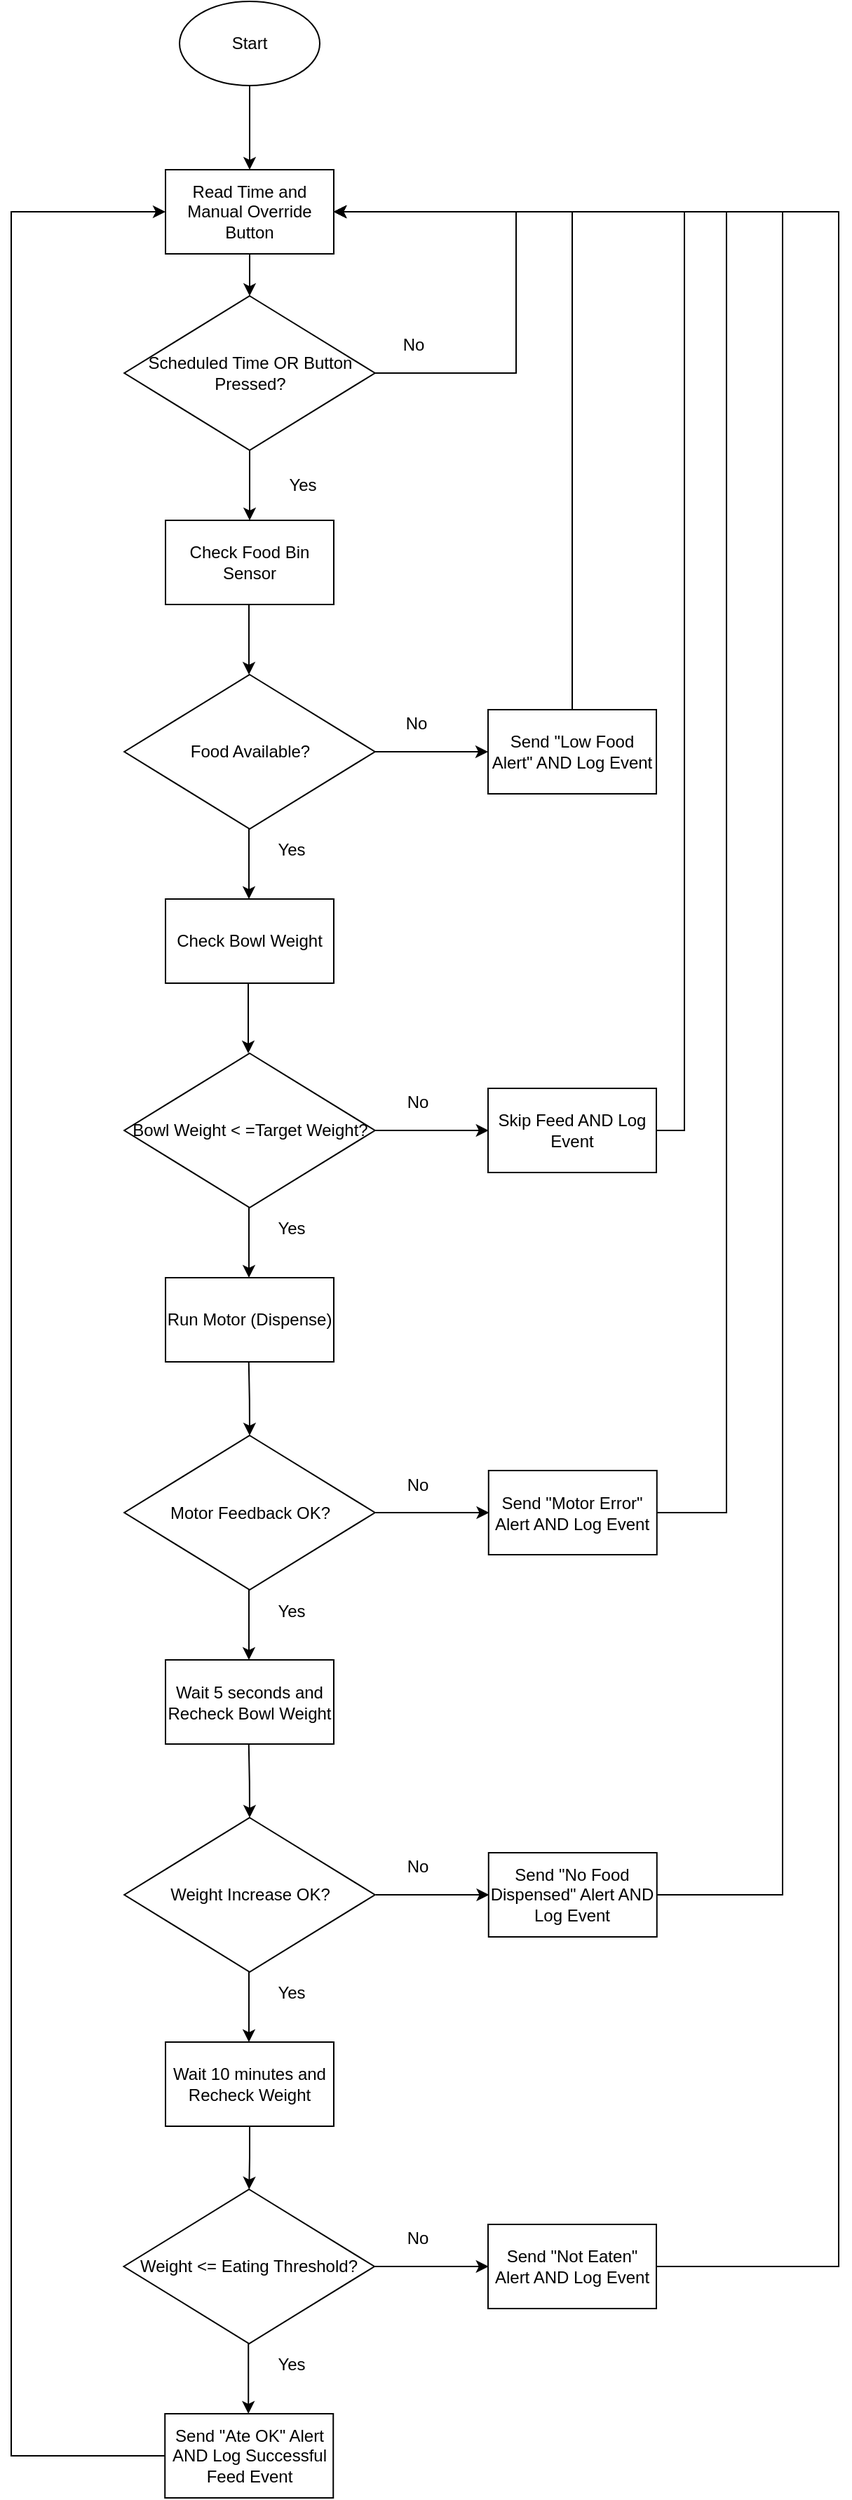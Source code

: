 <mxfile version="28.0.9">
  <diagram name="Page-1" id="12MXKBLP5QR4ohq9W4Va">
    <mxGraphModel dx="1042" dy="527" grid="1" gridSize="10" guides="1" tooltips="1" connect="1" arrows="1" fold="1" page="1" pageScale="1" pageWidth="850" pageHeight="1100" math="0" shadow="0">
      <root>
        <mxCell id="0" />
        <mxCell id="1" parent="0" />
        <mxCell id="i3o8uEPjrx67sbyNPqHy-1" style="edgeStyle=orthogonalEdgeStyle;rounded=0;orthogonalLoop=1;jettySize=auto;html=1;entryX=0.5;entryY=0;entryDx=0;entryDy=0;" edge="1" parent="1" source="i3o8uEPjrx67sbyNPqHy-2" target="i3o8uEPjrx67sbyNPqHy-10">
          <mxGeometry relative="1" as="geometry" />
        </mxCell>
        <mxCell id="i3o8uEPjrx67sbyNPqHy-2" value="Start" style="ellipse;whiteSpace=wrap;html=1;" vertex="1" parent="1">
          <mxGeometry x="440.01" y="170" width="99.99" height="60" as="geometry" />
        </mxCell>
        <mxCell id="i3o8uEPjrx67sbyNPqHy-3" value="Check Food Bin Sensor" style="rounded=0;whiteSpace=wrap;html=1;" vertex="1" parent="1">
          <mxGeometry x="430" y="540" width="120" height="60" as="geometry" />
        </mxCell>
        <mxCell id="i3o8uEPjrx67sbyNPqHy-4" style="edgeStyle=orthogonalEdgeStyle;rounded=0;orthogonalLoop=1;jettySize=auto;html=1;entryX=1;entryY=0.5;entryDx=0;entryDy=0;" edge="1" parent="1" source="i3o8uEPjrx67sbyNPqHy-6" target="i3o8uEPjrx67sbyNPqHy-10">
          <mxGeometry relative="1" as="geometry">
            <Array as="points">
              <mxPoint x="680" y="435" />
              <mxPoint x="680" y="320" />
            </Array>
          </mxGeometry>
        </mxCell>
        <mxCell id="i3o8uEPjrx67sbyNPqHy-5" style="edgeStyle=orthogonalEdgeStyle;rounded=0;orthogonalLoop=1;jettySize=auto;html=1;entryX=0.5;entryY=0;entryDx=0;entryDy=0;" edge="1" parent="1" source="i3o8uEPjrx67sbyNPqHy-6" target="i3o8uEPjrx67sbyNPqHy-3">
          <mxGeometry relative="1" as="geometry" />
        </mxCell>
        <mxCell id="i3o8uEPjrx67sbyNPqHy-6" value="Scheduled Time OR Button Pressed?" style="rhombus;whiteSpace=wrap;html=1;" vertex="1" parent="1">
          <mxGeometry x="400.63" y="380" width="178.75" height="110" as="geometry" />
        </mxCell>
        <mxCell id="i3o8uEPjrx67sbyNPqHy-7" value="No" style="text;html=1;align=center;verticalAlign=middle;whiteSpace=wrap;rounded=0;" vertex="1" parent="1">
          <mxGeometry x="576.88" y="400" width="60" height="30" as="geometry" />
        </mxCell>
        <mxCell id="i3o8uEPjrx67sbyNPqHy-8" value="Yes" style="text;html=1;align=center;verticalAlign=middle;whiteSpace=wrap;rounded=0;" vertex="1" parent="1">
          <mxGeometry x="497.5" y="500" width="60" height="30" as="geometry" />
        </mxCell>
        <mxCell id="i3o8uEPjrx67sbyNPqHy-9" style="edgeStyle=orthogonalEdgeStyle;rounded=0;orthogonalLoop=1;jettySize=auto;html=1;" edge="1" parent="1" source="i3o8uEPjrx67sbyNPqHy-10" target="i3o8uEPjrx67sbyNPqHy-6">
          <mxGeometry relative="1" as="geometry" />
        </mxCell>
        <mxCell id="i3o8uEPjrx67sbyNPqHy-10" value="Read Time and Manual Override Button" style="rounded=0;whiteSpace=wrap;html=1;" vertex="1" parent="1">
          <mxGeometry x="430" y="290" width="120" height="60" as="geometry" />
        </mxCell>
        <mxCell id="i3o8uEPjrx67sbyNPqHy-11" value="Food Available?" style="rhombus;whiteSpace=wrap;html=1;" vertex="1" parent="1">
          <mxGeometry x="400.63" y="650" width="178.75" height="110" as="geometry" />
        </mxCell>
        <mxCell id="i3o8uEPjrx67sbyNPqHy-12" style="edgeStyle=orthogonalEdgeStyle;rounded=0;orthogonalLoop=1;jettySize=auto;html=1;entryX=0.5;entryY=0;entryDx=0;entryDy=0;" edge="1" parent="1">
          <mxGeometry relative="1" as="geometry">
            <mxPoint x="489.51" y="600" as="sourcePoint" />
            <mxPoint x="489.51" y="650" as="targetPoint" />
          </mxGeometry>
        </mxCell>
        <mxCell id="i3o8uEPjrx67sbyNPqHy-13" style="edgeStyle=orthogonalEdgeStyle;rounded=0;orthogonalLoop=1;jettySize=auto;html=1;entryX=0.5;entryY=0;entryDx=0;entryDy=0;" edge="1" parent="1">
          <mxGeometry relative="1" as="geometry">
            <mxPoint x="489.5" y="760" as="sourcePoint" />
            <mxPoint x="489.5" y="810" as="targetPoint" />
          </mxGeometry>
        </mxCell>
        <mxCell id="i3o8uEPjrx67sbyNPqHy-14" value="Yes" style="text;html=1;align=center;verticalAlign=middle;whiteSpace=wrap;rounded=0;" vertex="1" parent="1">
          <mxGeometry x="490" y="760" width="60" height="30" as="geometry" />
        </mxCell>
        <mxCell id="i3o8uEPjrx67sbyNPqHy-15" style="edgeStyle=orthogonalEdgeStyle;rounded=0;orthogonalLoop=1;jettySize=auto;html=1;exitX=1;exitY=0.5;exitDx=0;exitDy=0;" edge="1" parent="1" source="i3o8uEPjrx67sbyNPqHy-11">
          <mxGeometry relative="1" as="geometry">
            <mxPoint x="630" y="710" as="sourcePoint" />
            <mxPoint x="660" y="705" as="targetPoint" />
          </mxGeometry>
        </mxCell>
        <mxCell id="i3o8uEPjrx67sbyNPqHy-16" style="edgeStyle=orthogonalEdgeStyle;rounded=0;orthogonalLoop=1;jettySize=auto;html=1;entryX=1;entryY=0.5;entryDx=0;entryDy=0;" edge="1" parent="1" source="i3o8uEPjrx67sbyNPqHy-17" target="i3o8uEPjrx67sbyNPqHy-10">
          <mxGeometry relative="1" as="geometry">
            <Array as="points">
              <mxPoint x="720" y="320" />
            </Array>
          </mxGeometry>
        </mxCell>
        <mxCell id="i3o8uEPjrx67sbyNPqHy-17" value="Send &quot;Low Food Alert&quot; AND Log Event" style="rounded=0;whiteSpace=wrap;html=1;" vertex="1" parent="1">
          <mxGeometry x="660" y="675" width="120" height="60" as="geometry" />
        </mxCell>
        <mxCell id="i3o8uEPjrx67sbyNPqHy-18" value="Check Bowl Weight" style="rounded=0;whiteSpace=wrap;html=1;" vertex="1" parent="1">
          <mxGeometry x="430" y="810" width="120" height="60" as="geometry" />
        </mxCell>
        <mxCell id="i3o8uEPjrx67sbyNPqHy-19" value="Bowl Weight &amp;lt; =Target Weight?" style="rhombus;whiteSpace=wrap;html=1;" vertex="1" parent="1">
          <mxGeometry x="400.63" y="920" width="178.75" height="110" as="geometry" />
        </mxCell>
        <mxCell id="i3o8uEPjrx67sbyNPqHy-20" style="edgeStyle=orthogonalEdgeStyle;rounded=0;orthogonalLoop=1;jettySize=auto;html=1;entryX=0.5;entryY=0;entryDx=0;entryDy=0;" edge="1" parent="1">
          <mxGeometry relative="1" as="geometry">
            <mxPoint x="489" y="870" as="sourcePoint" />
            <mxPoint x="489" y="920" as="targetPoint" />
          </mxGeometry>
        </mxCell>
        <mxCell id="i3o8uEPjrx67sbyNPqHy-21" style="edgeStyle=orthogonalEdgeStyle;rounded=0;orthogonalLoop=1;jettySize=auto;html=1;entryX=0.5;entryY=0;entryDx=0;entryDy=0;" edge="1" parent="1">
          <mxGeometry relative="1" as="geometry">
            <mxPoint x="489.5" y="1030" as="sourcePoint" />
            <mxPoint x="489.5" y="1080" as="targetPoint" />
          </mxGeometry>
        </mxCell>
        <mxCell id="i3o8uEPjrx67sbyNPqHy-22" value="Yes" style="text;html=1;align=center;verticalAlign=middle;whiteSpace=wrap;rounded=0;" vertex="1" parent="1">
          <mxGeometry x="490" y="1030" width="60" height="30" as="geometry" />
        </mxCell>
        <mxCell id="i3o8uEPjrx67sbyNPqHy-23" value="No" style="text;html=1;align=center;verticalAlign=middle;whiteSpace=wrap;rounded=0;" vertex="1" parent="1">
          <mxGeometry x="579.38" y="670" width="60" height="30" as="geometry" />
        </mxCell>
        <mxCell id="i3o8uEPjrx67sbyNPqHy-24" style="edgeStyle=orthogonalEdgeStyle;rounded=0;orthogonalLoop=1;jettySize=auto;html=1;exitX=1;exitY=0.5;exitDx=0;exitDy=0;" edge="1" parent="1">
          <mxGeometry relative="1" as="geometry">
            <mxPoint x="579.38" y="975" as="sourcePoint" />
            <mxPoint x="660.38" y="975" as="targetPoint" />
          </mxGeometry>
        </mxCell>
        <mxCell id="i3o8uEPjrx67sbyNPqHy-25" value="No" style="text;html=1;align=center;verticalAlign=middle;whiteSpace=wrap;rounded=0;" vertex="1" parent="1">
          <mxGeometry x="579.76" y="940" width="60" height="30" as="geometry" />
        </mxCell>
        <mxCell id="i3o8uEPjrx67sbyNPqHy-26" style="edgeStyle=orthogonalEdgeStyle;rounded=0;orthogonalLoop=1;jettySize=auto;html=1;entryX=1;entryY=0.5;entryDx=0;entryDy=0;" edge="1" parent="1" source="i3o8uEPjrx67sbyNPqHy-27" target="i3o8uEPjrx67sbyNPqHy-10">
          <mxGeometry relative="1" as="geometry">
            <Array as="points">
              <mxPoint x="800" y="975" />
              <mxPoint x="800" y="320" />
            </Array>
          </mxGeometry>
        </mxCell>
        <mxCell id="i3o8uEPjrx67sbyNPqHy-27" value="Skip Feed AND Log Event" style="rounded=0;whiteSpace=wrap;html=1;" vertex="1" parent="1">
          <mxGeometry x="660" y="945" width="120" height="60" as="geometry" />
        </mxCell>
        <mxCell id="i3o8uEPjrx67sbyNPqHy-28" value="Run Motor (Dispense)" style="rounded=0;whiteSpace=wrap;html=1;" vertex="1" parent="1">
          <mxGeometry x="430.01" y="1080" width="120" height="60" as="geometry" />
        </mxCell>
        <mxCell id="i3o8uEPjrx67sbyNPqHy-29" value="Motor Feedback OK?" style="rhombus;whiteSpace=wrap;html=1;" vertex="1" parent="1">
          <mxGeometry x="400.63" y="1192.5" width="178.75" height="110" as="geometry" />
        </mxCell>
        <mxCell id="i3o8uEPjrx67sbyNPqHy-30" style="edgeStyle=orthogonalEdgeStyle;rounded=0;orthogonalLoop=1;jettySize=auto;html=1;entryX=0.5;entryY=0;entryDx=0;entryDy=0;" edge="1" parent="1" target="i3o8uEPjrx67sbyNPqHy-29">
          <mxGeometry relative="1" as="geometry">
            <mxPoint x="489.38" y="1140" as="sourcePoint" />
            <mxPoint x="489.38" y="1190" as="targetPoint" />
          </mxGeometry>
        </mxCell>
        <mxCell id="i3o8uEPjrx67sbyNPqHy-31" style="edgeStyle=orthogonalEdgeStyle;rounded=0;orthogonalLoop=1;jettySize=auto;html=1;exitX=1;exitY=0.5;exitDx=0;exitDy=0;" edge="1" parent="1">
          <mxGeometry relative="1" as="geometry">
            <mxPoint x="579.76" y="1247.5" as="sourcePoint" />
            <mxPoint x="660.76" y="1247.5" as="targetPoint" />
          </mxGeometry>
        </mxCell>
        <mxCell id="i3o8uEPjrx67sbyNPqHy-32" value="No" style="text;html=1;align=center;verticalAlign=middle;whiteSpace=wrap;rounded=0;" vertex="1" parent="1">
          <mxGeometry x="580.14" y="1212.5" width="60" height="30" as="geometry" />
        </mxCell>
        <mxCell id="i3o8uEPjrx67sbyNPqHy-33" style="edgeStyle=orthogonalEdgeStyle;rounded=0;orthogonalLoop=1;jettySize=auto;html=1;entryX=1;entryY=0.5;entryDx=0;entryDy=0;" edge="1" parent="1" source="i3o8uEPjrx67sbyNPqHy-34" target="i3o8uEPjrx67sbyNPqHy-10">
          <mxGeometry relative="1" as="geometry">
            <Array as="points">
              <mxPoint x="830" y="1248" />
              <mxPoint x="830" y="320" />
            </Array>
          </mxGeometry>
        </mxCell>
        <mxCell id="i3o8uEPjrx67sbyNPqHy-34" value="Send &quot;Motor Error&quot; Alert AND Log Event" style="rounded=0;whiteSpace=wrap;html=1;" vertex="1" parent="1">
          <mxGeometry x="660.38" y="1217.5" width="120" height="60" as="geometry" />
        </mxCell>
        <mxCell id="i3o8uEPjrx67sbyNPqHy-35" style="edgeStyle=orthogonalEdgeStyle;rounded=0;orthogonalLoop=1;jettySize=auto;html=1;entryX=0.5;entryY=0;entryDx=0;entryDy=0;" edge="1" parent="1">
          <mxGeometry relative="1" as="geometry">
            <mxPoint x="489.49" y="1302.5" as="sourcePoint" />
            <mxPoint x="489.49" y="1352.5" as="targetPoint" />
          </mxGeometry>
        </mxCell>
        <mxCell id="i3o8uEPjrx67sbyNPqHy-36" value="Yes" style="text;html=1;align=center;verticalAlign=middle;whiteSpace=wrap;rounded=0;" vertex="1" parent="1">
          <mxGeometry x="489.99" y="1302.5" width="60" height="30" as="geometry" />
        </mxCell>
        <mxCell id="i3o8uEPjrx67sbyNPqHy-37" value="Wait 5 seconds and Recheck Bowl Weight" style="rounded=0;whiteSpace=wrap;html=1;" vertex="1" parent="1">
          <mxGeometry x="430" y="1352.5" width="120" height="60" as="geometry" />
        </mxCell>
        <mxCell id="i3o8uEPjrx67sbyNPqHy-38" value="Weight Increase OK?" style="rhombus;whiteSpace=wrap;html=1;" vertex="1" parent="1">
          <mxGeometry x="400.63" y="1465" width="178.75" height="110" as="geometry" />
        </mxCell>
        <mxCell id="i3o8uEPjrx67sbyNPqHy-39" style="edgeStyle=orthogonalEdgeStyle;rounded=0;orthogonalLoop=1;jettySize=auto;html=1;entryX=0.5;entryY=0;entryDx=0;entryDy=0;" edge="1" parent="1" target="i3o8uEPjrx67sbyNPqHy-38">
          <mxGeometry relative="1" as="geometry">
            <mxPoint x="489.38" y="1412.5" as="sourcePoint" />
            <mxPoint x="489.38" y="1462.5" as="targetPoint" />
          </mxGeometry>
        </mxCell>
        <mxCell id="i3o8uEPjrx67sbyNPqHy-40" style="edgeStyle=orthogonalEdgeStyle;rounded=0;orthogonalLoop=1;jettySize=auto;html=1;exitX=1;exitY=0.5;exitDx=0;exitDy=0;" edge="1" parent="1">
          <mxGeometry relative="1" as="geometry">
            <mxPoint x="579.76" y="1520" as="sourcePoint" />
            <mxPoint x="660.76" y="1520" as="targetPoint" />
          </mxGeometry>
        </mxCell>
        <mxCell id="i3o8uEPjrx67sbyNPqHy-41" value="No" style="text;html=1;align=center;verticalAlign=middle;whiteSpace=wrap;rounded=0;" vertex="1" parent="1">
          <mxGeometry x="580.14" y="1485" width="60" height="30" as="geometry" />
        </mxCell>
        <mxCell id="i3o8uEPjrx67sbyNPqHy-42" style="edgeStyle=orthogonalEdgeStyle;rounded=0;orthogonalLoop=1;jettySize=auto;html=1;entryX=1;entryY=0.5;entryDx=0;entryDy=0;" edge="1" parent="1" source="i3o8uEPjrx67sbyNPqHy-43" target="i3o8uEPjrx67sbyNPqHy-10">
          <mxGeometry relative="1" as="geometry">
            <Array as="points">
              <mxPoint x="870" y="1520" />
              <mxPoint x="870" y="320" />
            </Array>
          </mxGeometry>
        </mxCell>
        <mxCell id="i3o8uEPjrx67sbyNPqHy-43" value="Send &quot;No Food Dispensed&quot; Alert AND Log Event" style="rounded=0;whiteSpace=wrap;html=1;" vertex="1" parent="1">
          <mxGeometry x="660.38" y="1490" width="120" height="60" as="geometry" />
        </mxCell>
        <mxCell id="i3o8uEPjrx67sbyNPqHy-44" style="edgeStyle=orthogonalEdgeStyle;rounded=0;orthogonalLoop=1;jettySize=auto;html=1;entryX=0.5;entryY=0;entryDx=0;entryDy=0;" edge="1" parent="1">
          <mxGeometry relative="1" as="geometry">
            <mxPoint x="489.49" y="1575" as="sourcePoint" />
            <mxPoint x="489.49" y="1625" as="targetPoint" />
          </mxGeometry>
        </mxCell>
        <mxCell id="i3o8uEPjrx67sbyNPqHy-45" value="Yes" style="text;html=1;align=center;verticalAlign=middle;whiteSpace=wrap;rounded=0;" vertex="1" parent="1">
          <mxGeometry x="489.99" y="1575" width="60" height="30" as="geometry" />
        </mxCell>
        <mxCell id="i3o8uEPjrx67sbyNPqHy-46" style="edgeStyle=orthogonalEdgeStyle;rounded=0;orthogonalLoop=1;jettySize=auto;html=1;entryX=0.5;entryY=0;entryDx=0;entryDy=0;" edge="1" parent="1" source="i3o8uEPjrx67sbyNPqHy-47" target="i3o8uEPjrx67sbyNPqHy-48">
          <mxGeometry relative="1" as="geometry" />
        </mxCell>
        <mxCell id="i3o8uEPjrx67sbyNPqHy-47" value="Wait 10 minutes and Recheck Weight" style="rounded=0;whiteSpace=wrap;html=1;" vertex="1" parent="1">
          <mxGeometry x="430" y="1625" width="120" height="60" as="geometry" />
        </mxCell>
        <mxCell id="i3o8uEPjrx67sbyNPqHy-48" value="Weight &amp;lt;= Eating Threshold?" style="rhombus;whiteSpace=wrap;html=1;" vertex="1" parent="1">
          <mxGeometry x="400.25" y="1730" width="178.75" height="110" as="geometry" />
        </mxCell>
        <mxCell id="i3o8uEPjrx67sbyNPqHy-49" style="edgeStyle=orthogonalEdgeStyle;rounded=0;orthogonalLoop=1;jettySize=auto;html=1;exitX=1;exitY=0.5;exitDx=0;exitDy=0;" edge="1" parent="1">
          <mxGeometry relative="1" as="geometry">
            <mxPoint x="579.38" y="1785" as="sourcePoint" />
            <mxPoint x="660.38" y="1785" as="targetPoint" />
          </mxGeometry>
        </mxCell>
        <mxCell id="i3o8uEPjrx67sbyNPqHy-50" value="No" style="text;html=1;align=center;verticalAlign=middle;whiteSpace=wrap;rounded=0;" vertex="1" parent="1">
          <mxGeometry x="579.76" y="1750" width="60" height="30" as="geometry" />
        </mxCell>
        <mxCell id="i3o8uEPjrx67sbyNPqHy-51" style="edgeStyle=orthogonalEdgeStyle;rounded=0;orthogonalLoop=1;jettySize=auto;html=1;entryX=1;entryY=0.5;entryDx=0;entryDy=0;" edge="1" parent="1" source="i3o8uEPjrx67sbyNPqHy-52" target="i3o8uEPjrx67sbyNPqHy-10">
          <mxGeometry relative="1" as="geometry">
            <Array as="points">
              <mxPoint x="910" y="1785" />
              <mxPoint x="910" y="320" />
            </Array>
          </mxGeometry>
        </mxCell>
        <mxCell id="i3o8uEPjrx67sbyNPqHy-52" value="Send &quot;Not Eaten&quot; Alert AND Log Event" style="rounded=0;whiteSpace=wrap;html=1;" vertex="1" parent="1">
          <mxGeometry x="660" y="1755" width="120" height="60" as="geometry" />
        </mxCell>
        <mxCell id="i3o8uEPjrx67sbyNPqHy-53" style="edgeStyle=orthogonalEdgeStyle;rounded=0;orthogonalLoop=1;jettySize=auto;html=1;entryX=0.5;entryY=0;entryDx=0;entryDy=0;" edge="1" parent="1">
          <mxGeometry relative="1" as="geometry">
            <mxPoint x="489.11" y="1840" as="sourcePoint" />
            <mxPoint x="489.11" y="1890" as="targetPoint" />
          </mxGeometry>
        </mxCell>
        <mxCell id="i3o8uEPjrx67sbyNPqHy-54" value="Yes" style="text;html=1;align=center;verticalAlign=middle;whiteSpace=wrap;rounded=0;" vertex="1" parent="1">
          <mxGeometry x="489.61" y="1840" width="60" height="30" as="geometry" />
        </mxCell>
        <mxCell id="i3o8uEPjrx67sbyNPqHy-55" style="edgeStyle=orthogonalEdgeStyle;rounded=0;orthogonalLoop=1;jettySize=auto;html=1;entryX=0;entryY=0.5;entryDx=0;entryDy=0;" edge="1" parent="1" source="i3o8uEPjrx67sbyNPqHy-56" target="i3o8uEPjrx67sbyNPqHy-10">
          <mxGeometry relative="1" as="geometry">
            <Array as="points">
              <mxPoint x="320" y="1920" />
              <mxPoint x="320" y="320" />
            </Array>
          </mxGeometry>
        </mxCell>
        <mxCell id="i3o8uEPjrx67sbyNPqHy-56" value="Send &quot;Ate OK&quot; Alert AND Log Successful Feed Event" style="rounded=0;whiteSpace=wrap;html=1;" vertex="1" parent="1">
          <mxGeometry x="429.62" y="1890" width="120" height="60" as="geometry" />
        </mxCell>
      </root>
    </mxGraphModel>
  </diagram>
</mxfile>
